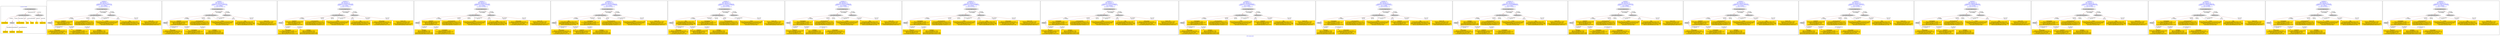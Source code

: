 digraph n0 {
fontcolor="blue"
remincross="true"
label="s20-s-lacma.xml"
subgraph cluster_0 {
label="1-correct model"
n2[style="filled",color="white",fillcolor="lightgray",label="CulturalHeritageObject1"];
n3[shape="plaintext",style="filled",fillcolor="gold",label="creationDate"];
n4[style="filled",color="white",fillcolor="lightgray",label="Person1"];
n5[shape="plaintext",style="filled",fillcolor="gold",label="Artwork_Details"];
n6[shape="plaintext",style="filled",fillcolor="gold",label="title"];
n7[shape="plaintext",style="filled",fillcolor="gold",label="Origin"];
n8[shape="plaintext",style="filled",fillcolor="gold",label="ID"];
n9[shape="plaintext",style="filled",fillcolor="gold",label="birthDate"];
n10[shape="plaintext",style="filled",fillcolor="gold",label="deathDate"];
n11[shape="plaintext",style="filled",fillcolor="gold",label="Artist_Name"];
n12[style="filled",color="white",fillcolor="lightgray",label="EuropeanaAggregation1"];
n13[style="filled",color="white",fillcolor="lightgray",label="WebResource1"];
n14[shape="plaintext",style="filled",fillcolor="gold",label="Image_URL"];
}
subgraph cluster_1 {
label="candidate 0\nlink coherence:1.0\nnode coherence:1.0\nconfidence:0.45312776136409216\nmapping score:0.588542587121364\ncost:10.99951\n-precision:0.64-recall:0.58"
n16[style="filled",color="white",fillcolor="lightgray",label="CulturalHeritageObject1"];
n17[style="filled",color="white",fillcolor="lightgray",label="Person1"];
n18[style="filled",color="white",fillcolor="lightgray",label="EuropeanaAggregation1"];
n19[style="filled",color="white",fillcolor="lightgray",label="WebResource1"];
n20[shape="plaintext",style="filled",fillcolor="gold",label="deathDate\n[CulturalHeritageObject,created,0.487]\n[Person,dateOfDeath,0.241]\n[Person,dateOfBirth,0.197]\n[CulturalHeritageObject,title,0.076]"];
n21[shape="plaintext",style="filled",fillcolor="gold",label="Image_URL\n[WebResource,classLink,0.689]\n[Document,classLink,0.274]\n[CulturalHeritageObject,description,0.025]\n[CulturalHeritageObject,title,0.012]"];
n22[shape="plaintext",style="filled",fillcolor="gold",label="Artwork_Details\n[CulturalHeritageObject,extent,0.516]\n[CulturalHeritageObject,provenance,0.223]\n[CulturalHeritageObject,description,0.15]\n[CulturalHeritageObject,medium,0.111]"];
n23[shape="plaintext",style="filled",fillcolor="gold",label="Origin\n[CulturalHeritageObject,accessionNumber,0.588]\n[CulturalHeritageObject,provenance,0.209]\n[Person,nameOfThePerson,0.114]\n[Document,classLink,0.088]"];
n24[shape="plaintext",style="filled",fillcolor="gold",label="title\n[CulturalHeritageObject,title,0.333]\n[CulturalHeritageObject,description,0.311]\n[CulturalHeritageObject,provenance,0.188]\n[Person,nameOfThePerson,0.169]"];
n25[shape="plaintext",style="filled",fillcolor="gold",label="Artist_Name\n[Person,nameOfThePerson,0.415]\n[CulturalHeritageObject,description,0.249]\n[Document,classLink,0.169]\n[CulturalHeritageObject,title,0.168]"];
n26[shape="plaintext",style="filled",fillcolor="gold",label="creationDate\n[Person,dateOfBirth,0.358]\n[CulturalHeritageObject,created,0.329]\n[Person,dateOfDeath,0.261]\n[CulturalHeritageObject,provenance,0.052]"];
n27[shape="plaintext",style="filled",fillcolor="gold",label="birthDate\n[Person,dateOfBirth,0.479]\n[Person,dateOfDeath,0.239]\n[CulturalHeritageObject,created,0.238]\n[Person,biographicalInformation,0.044]"];
}
subgraph cluster_2 {
label="candidate 1\nlink coherence:1.0\nnode coherence:1.0\nconfidence:0.45312776136409216\nmapping score:0.588542587121364\ncost:10.99965\n-precision:0.64-recall:0.58"
n29[style="filled",color="white",fillcolor="lightgray",label="CulturalHeritageObject1"];
n30[style="filled",color="white",fillcolor="lightgray",label="Person1"];
n31[style="filled",color="white",fillcolor="lightgray",label="EuropeanaAggregation1"];
n32[style="filled",color="white",fillcolor="lightgray",label="WebResource2"];
n33[shape="plaintext",style="filled",fillcolor="gold",label="Image_URL\n[WebResource,classLink,0.689]\n[Document,classLink,0.274]\n[CulturalHeritageObject,description,0.025]\n[CulturalHeritageObject,title,0.012]"];
n34[shape="plaintext",style="filled",fillcolor="gold",label="deathDate\n[CulturalHeritageObject,created,0.487]\n[Person,dateOfDeath,0.241]\n[Person,dateOfBirth,0.197]\n[CulturalHeritageObject,title,0.076]"];
n35[shape="plaintext",style="filled",fillcolor="gold",label="Artwork_Details\n[CulturalHeritageObject,extent,0.516]\n[CulturalHeritageObject,provenance,0.223]\n[CulturalHeritageObject,description,0.15]\n[CulturalHeritageObject,medium,0.111]"];
n36[shape="plaintext",style="filled",fillcolor="gold",label="Origin\n[CulturalHeritageObject,accessionNumber,0.588]\n[CulturalHeritageObject,provenance,0.209]\n[Person,nameOfThePerson,0.114]\n[Document,classLink,0.088]"];
n37[shape="plaintext",style="filled",fillcolor="gold",label="title\n[CulturalHeritageObject,title,0.333]\n[CulturalHeritageObject,description,0.311]\n[CulturalHeritageObject,provenance,0.188]\n[Person,nameOfThePerson,0.169]"];
n38[shape="plaintext",style="filled",fillcolor="gold",label="Artist_Name\n[Person,nameOfThePerson,0.415]\n[CulturalHeritageObject,description,0.249]\n[Document,classLink,0.169]\n[CulturalHeritageObject,title,0.168]"];
n39[shape="plaintext",style="filled",fillcolor="gold",label="creationDate\n[Person,dateOfBirth,0.358]\n[CulturalHeritageObject,created,0.329]\n[Person,dateOfDeath,0.261]\n[CulturalHeritageObject,provenance,0.052]"];
n40[shape="plaintext",style="filled",fillcolor="gold",label="birthDate\n[Person,dateOfBirth,0.479]\n[Person,dateOfDeath,0.239]\n[CulturalHeritageObject,created,0.238]\n[Person,biographicalInformation,0.044]"];
}
subgraph cluster_3 {
label="candidate 10\nlink coherence:1.0\nnode coherence:1.0\nconfidence:0.43236337664412605\nmapping score:0.581621125548042\ncost:10.99951\n-precision:0.55-recall:0.5"
n42[style="filled",color="white",fillcolor="lightgray",label="CulturalHeritageObject1"];
n43[style="filled",color="white",fillcolor="lightgray",label="Person1"];
n44[style="filled",color="white",fillcolor="lightgray",label="EuropeanaAggregation1"];
n45[style="filled",color="white",fillcolor="lightgray",label="WebResource1"];
n46[shape="plaintext",style="filled",fillcolor="gold",label="deathDate\n[CulturalHeritageObject,created,0.487]\n[Person,dateOfDeath,0.241]\n[Person,dateOfBirth,0.197]\n[CulturalHeritageObject,title,0.076]"];
n47[shape="plaintext",style="filled",fillcolor="gold",label="Image_URL\n[WebResource,classLink,0.689]\n[Document,classLink,0.274]\n[CulturalHeritageObject,description,0.025]\n[CulturalHeritageObject,title,0.012]"];
n48[shape="plaintext",style="filled",fillcolor="gold",label="Artwork_Details\n[CulturalHeritageObject,extent,0.516]\n[CulturalHeritageObject,provenance,0.223]\n[CulturalHeritageObject,description,0.15]\n[CulturalHeritageObject,medium,0.111]"];
n49[shape="plaintext",style="filled",fillcolor="gold",label="Origin\n[CulturalHeritageObject,accessionNumber,0.588]\n[CulturalHeritageObject,provenance,0.209]\n[Person,nameOfThePerson,0.114]\n[Document,classLink,0.088]"];
n50[shape="plaintext",style="filled",fillcolor="gold",label="title\n[CulturalHeritageObject,title,0.333]\n[CulturalHeritageObject,description,0.311]\n[CulturalHeritageObject,provenance,0.188]\n[Person,nameOfThePerson,0.169]"];
n51[shape="plaintext",style="filled",fillcolor="gold",label="creationDate\n[Person,dateOfBirth,0.358]\n[CulturalHeritageObject,created,0.329]\n[Person,dateOfDeath,0.261]\n[CulturalHeritageObject,provenance,0.052]"];
n52[shape="plaintext",style="filled",fillcolor="gold",label="birthDate\n[Person,dateOfBirth,0.479]\n[Person,dateOfDeath,0.239]\n[CulturalHeritageObject,created,0.238]\n[Person,biographicalInformation,0.044]"];
n53[shape="plaintext",style="filled",fillcolor="gold",label="Artist_Name\n[Person,nameOfThePerson,0.415]\n[CulturalHeritageObject,description,0.249]\n[Document,classLink,0.169]\n[CulturalHeritageObject,title,0.168]"];
}
subgraph cluster_4 {
label="candidate 11\nlink coherence:1.0\nnode coherence:1.0\nconfidence:0.43236337664412605\nmapping score:0.581621125548042\ncost:10.99969\n-precision:0.45-recall:0.42"
n55[style="filled",color="white",fillcolor="lightgray",label="CulturalHeritageObject1"];
n56[style="filled",color="white",fillcolor="lightgray",label="Person2"];
n57[style="filled",color="white",fillcolor="lightgray",label="EuropeanaAggregation1"];
n58[style="filled",color="white",fillcolor="lightgray",label="WebResource1"];
n59[shape="plaintext",style="filled",fillcolor="gold",label="birthDate\n[Person,dateOfBirth,0.479]\n[Person,dateOfDeath,0.239]\n[CulturalHeritageObject,created,0.238]\n[Person,biographicalInformation,0.044]"];
n60[shape="plaintext",style="filled",fillcolor="gold",label="deathDate\n[CulturalHeritageObject,created,0.487]\n[Person,dateOfDeath,0.241]\n[Person,dateOfBirth,0.197]\n[CulturalHeritageObject,title,0.076]"];
n61[shape="plaintext",style="filled",fillcolor="gold",label="Image_URL\n[WebResource,classLink,0.689]\n[Document,classLink,0.274]\n[CulturalHeritageObject,description,0.025]\n[CulturalHeritageObject,title,0.012]"];
n62[shape="plaintext",style="filled",fillcolor="gold",label="creationDate\n[Person,dateOfBirth,0.358]\n[CulturalHeritageObject,created,0.329]\n[Person,dateOfDeath,0.261]\n[CulturalHeritageObject,provenance,0.052]"];
n63[shape="plaintext",style="filled",fillcolor="gold",label="Artwork_Details\n[CulturalHeritageObject,extent,0.516]\n[CulturalHeritageObject,provenance,0.223]\n[CulturalHeritageObject,description,0.15]\n[CulturalHeritageObject,medium,0.111]"];
n64[shape="plaintext",style="filled",fillcolor="gold",label="Origin\n[CulturalHeritageObject,accessionNumber,0.588]\n[CulturalHeritageObject,provenance,0.209]\n[Person,nameOfThePerson,0.114]\n[Document,classLink,0.088]"];
n65[shape="plaintext",style="filled",fillcolor="gold",label="title\n[CulturalHeritageObject,title,0.333]\n[CulturalHeritageObject,description,0.311]\n[CulturalHeritageObject,provenance,0.188]\n[Person,nameOfThePerson,0.169]"];
n66[shape="plaintext",style="filled",fillcolor="gold",label="Artist_Name\n[Person,nameOfThePerson,0.415]\n[CulturalHeritageObject,description,0.249]\n[Document,classLink,0.169]\n[CulturalHeritageObject,title,0.168]"];
}
subgraph cluster_5 {
label="candidate 12\nlink coherence:1.0\nnode coherence:1.0\nconfidence:0.43051027016682164\nmapping score:0.5810034233889406\ncost:10.99951\n-precision:0.82-recall:0.75"
n68[style="filled",color="white",fillcolor="lightgray",label="CulturalHeritageObject1"];
n69[style="filled",color="white",fillcolor="lightgray",label="Person1"];
n70[style="filled",color="white",fillcolor="lightgray",label="EuropeanaAggregation1"];
n71[style="filled",color="white",fillcolor="lightgray",label="WebResource1"];
n72[shape="plaintext",style="filled",fillcolor="gold",label="title\n[CulturalHeritageObject,title,0.333]\n[CulturalHeritageObject,description,0.311]\n[CulturalHeritageObject,provenance,0.188]\n[Person,nameOfThePerson,0.169]"];
n73[shape="plaintext",style="filled",fillcolor="gold",label="creationDate\n[Person,dateOfBirth,0.358]\n[CulturalHeritageObject,created,0.329]\n[Person,dateOfDeath,0.261]\n[CulturalHeritageObject,provenance,0.052]"];
n74[shape="plaintext",style="filled",fillcolor="gold",label="Image_URL\n[WebResource,classLink,0.689]\n[Document,classLink,0.274]\n[CulturalHeritageObject,description,0.025]\n[CulturalHeritageObject,title,0.012]"];
n75[shape="plaintext",style="filled",fillcolor="gold",label="Artwork_Details\n[CulturalHeritageObject,extent,0.516]\n[CulturalHeritageObject,provenance,0.223]\n[CulturalHeritageObject,description,0.15]\n[CulturalHeritageObject,medium,0.111]"];
n76[shape="plaintext",style="filled",fillcolor="gold",label="Origin\n[CulturalHeritageObject,accessionNumber,0.588]\n[CulturalHeritageObject,provenance,0.209]\n[Person,nameOfThePerson,0.114]\n[Document,classLink,0.088]"];
n77[shape="plaintext",style="filled",fillcolor="gold",label="Artist_Name\n[Person,nameOfThePerson,0.415]\n[CulturalHeritageObject,description,0.249]\n[Document,classLink,0.169]\n[CulturalHeritageObject,title,0.168]"];
n78[shape="plaintext",style="filled",fillcolor="gold",label="deathDate\n[CulturalHeritageObject,created,0.487]\n[Person,dateOfDeath,0.241]\n[Person,dateOfBirth,0.197]\n[CulturalHeritageObject,title,0.076]"];
n79[shape="plaintext",style="filled",fillcolor="gold",label="birthDate\n[Person,dateOfBirth,0.479]\n[Person,dateOfDeath,0.239]\n[CulturalHeritageObject,created,0.238]\n[Person,biographicalInformation,0.044]"];
}
subgraph cluster_6 {
label="candidate 13\nlink coherence:1.0\nnode coherence:1.0\nconfidence:0.43051027016682164\nmapping score:0.5810034233889406\ncost:10.99965\n-precision:0.82-recall:0.75"
n81[style="filled",color="white",fillcolor="lightgray",label="CulturalHeritageObject1"];
n82[style="filled",color="white",fillcolor="lightgray",label="Person1"];
n83[style="filled",color="white",fillcolor="lightgray",label="EuropeanaAggregation1"];
n84[style="filled",color="white",fillcolor="lightgray",label="WebResource2"];
n85[shape="plaintext",style="filled",fillcolor="gold",label="Image_URL\n[WebResource,classLink,0.689]\n[Document,classLink,0.274]\n[CulturalHeritageObject,description,0.025]\n[CulturalHeritageObject,title,0.012]"];
n86[shape="plaintext",style="filled",fillcolor="gold",label="title\n[CulturalHeritageObject,title,0.333]\n[CulturalHeritageObject,description,0.311]\n[CulturalHeritageObject,provenance,0.188]\n[Person,nameOfThePerson,0.169]"];
n87[shape="plaintext",style="filled",fillcolor="gold",label="creationDate\n[Person,dateOfBirth,0.358]\n[CulturalHeritageObject,created,0.329]\n[Person,dateOfDeath,0.261]\n[CulturalHeritageObject,provenance,0.052]"];
n88[shape="plaintext",style="filled",fillcolor="gold",label="Artwork_Details\n[CulturalHeritageObject,extent,0.516]\n[CulturalHeritageObject,provenance,0.223]\n[CulturalHeritageObject,description,0.15]\n[CulturalHeritageObject,medium,0.111]"];
n89[shape="plaintext",style="filled",fillcolor="gold",label="Origin\n[CulturalHeritageObject,accessionNumber,0.588]\n[CulturalHeritageObject,provenance,0.209]\n[Person,nameOfThePerson,0.114]\n[Document,classLink,0.088]"];
n90[shape="plaintext",style="filled",fillcolor="gold",label="Artist_Name\n[Person,nameOfThePerson,0.415]\n[CulturalHeritageObject,description,0.249]\n[Document,classLink,0.169]\n[CulturalHeritageObject,title,0.168]"];
n91[shape="plaintext",style="filled",fillcolor="gold",label="deathDate\n[CulturalHeritageObject,created,0.487]\n[Person,dateOfDeath,0.241]\n[Person,dateOfBirth,0.197]\n[CulturalHeritageObject,title,0.076]"];
n92[shape="plaintext",style="filled",fillcolor="gold",label="birthDate\n[Person,dateOfBirth,0.479]\n[Person,dateOfDeath,0.239]\n[CulturalHeritageObject,created,0.238]\n[Person,biographicalInformation,0.044]"];
}
subgraph cluster_7 {
label="candidate 14\nlink coherence:1.0\nnode coherence:1.0\nconfidence:0.43051027016682164\nmapping score:0.5810034233889406\ncost:10.99969\n-precision:0.73-recall:0.67"
n94[style="filled",color="white",fillcolor="lightgray",label="CulturalHeritageObject1"];
n95[style="filled",color="white",fillcolor="lightgray",label="Person2"];
n96[style="filled",color="white",fillcolor="lightgray",label="EuropeanaAggregation1"];
n97[style="filled",color="white",fillcolor="lightgray",label="WebResource1"];
n98[shape="plaintext",style="filled",fillcolor="gold",label="deathDate\n[CulturalHeritageObject,created,0.487]\n[Person,dateOfDeath,0.241]\n[Person,dateOfBirth,0.197]\n[CulturalHeritageObject,title,0.076]"];
n99[shape="plaintext",style="filled",fillcolor="gold",label="creationDate\n[Person,dateOfBirth,0.358]\n[CulturalHeritageObject,created,0.329]\n[Person,dateOfDeath,0.261]\n[CulturalHeritageObject,provenance,0.052]"];
n100[shape="plaintext",style="filled",fillcolor="gold",label="Image_URL\n[WebResource,classLink,0.689]\n[Document,classLink,0.274]\n[CulturalHeritageObject,description,0.025]\n[CulturalHeritageObject,title,0.012]"];
n101[shape="plaintext",style="filled",fillcolor="gold",label="birthDate\n[Person,dateOfBirth,0.479]\n[Person,dateOfDeath,0.239]\n[CulturalHeritageObject,created,0.238]\n[Person,biographicalInformation,0.044]"];
n102[shape="plaintext",style="filled",fillcolor="gold",label="Artwork_Details\n[CulturalHeritageObject,extent,0.516]\n[CulturalHeritageObject,provenance,0.223]\n[CulturalHeritageObject,description,0.15]\n[CulturalHeritageObject,medium,0.111]"];
n103[shape="plaintext",style="filled",fillcolor="gold",label="Origin\n[CulturalHeritageObject,accessionNumber,0.588]\n[CulturalHeritageObject,provenance,0.209]\n[Person,nameOfThePerson,0.114]\n[Document,classLink,0.088]"];
n104[shape="plaintext",style="filled",fillcolor="gold",label="title\n[CulturalHeritageObject,title,0.333]\n[CulturalHeritageObject,description,0.311]\n[CulturalHeritageObject,provenance,0.188]\n[Person,nameOfThePerson,0.169]"];
n105[shape="plaintext",style="filled",fillcolor="gold",label="Artist_Name\n[Person,nameOfThePerson,0.415]\n[CulturalHeritageObject,description,0.249]\n[Document,classLink,0.169]\n[CulturalHeritageObject,title,0.168]"];
}
subgraph cluster_8 {
label="candidate 15\nlink coherence:1.0\nnode coherence:1.0\nconfidence:0.4278761351648202\nmapping score:0.5801253783882734\ncost:10.99951\n-precision:0.82-recall:0.75"
n107[style="filled",color="white",fillcolor="lightgray",label="CulturalHeritageObject1"];
n108[style="filled",color="white",fillcolor="lightgray",label="Person1"];
n109[style="filled",color="white",fillcolor="lightgray",label="EuropeanaAggregation1"];
n110[style="filled",color="white",fillcolor="lightgray",label="WebResource1"];
n111[shape="plaintext",style="filled",fillcolor="gold",label="creationDate\n[Person,dateOfBirth,0.358]\n[CulturalHeritageObject,created,0.329]\n[Person,dateOfDeath,0.261]\n[CulturalHeritageObject,provenance,0.052]"];
n112[shape="plaintext",style="filled",fillcolor="gold",label="Image_URL\n[WebResource,classLink,0.689]\n[Document,classLink,0.274]\n[CulturalHeritageObject,description,0.025]\n[CulturalHeritageObject,title,0.012]"];
n113[shape="plaintext",style="filled",fillcolor="gold",label="Artwork_Details\n[CulturalHeritageObject,extent,0.516]\n[CulturalHeritageObject,provenance,0.223]\n[CulturalHeritageObject,description,0.15]\n[CulturalHeritageObject,medium,0.111]"];
n114[shape="plaintext",style="filled",fillcolor="gold",label="Origin\n[CulturalHeritageObject,accessionNumber,0.588]\n[CulturalHeritageObject,provenance,0.209]\n[Person,nameOfThePerson,0.114]\n[Document,classLink,0.088]"];
n115[shape="plaintext",style="filled",fillcolor="gold",label="title\n[CulturalHeritageObject,title,0.333]\n[CulturalHeritageObject,description,0.311]\n[CulturalHeritageObject,provenance,0.188]\n[Person,nameOfThePerson,0.169]"];
n116[shape="plaintext",style="filled",fillcolor="gold",label="deathDate\n[CulturalHeritageObject,created,0.487]\n[Person,dateOfDeath,0.241]\n[Person,dateOfBirth,0.197]\n[CulturalHeritageObject,title,0.076]"];
n117[shape="plaintext",style="filled",fillcolor="gold",label="birthDate\n[Person,dateOfBirth,0.479]\n[Person,dateOfDeath,0.239]\n[CulturalHeritageObject,created,0.238]\n[Person,biographicalInformation,0.044]"];
n118[shape="plaintext",style="filled",fillcolor="gold",label="Artist_Name\n[Person,nameOfThePerson,0.415]\n[CulturalHeritageObject,description,0.249]\n[Document,classLink,0.169]\n[CulturalHeritageObject,title,0.168]"];
}
subgraph cluster_9 {
label="candidate 16\nlink coherence:1.0\nnode coherence:1.0\nconfidence:0.4278761351648202\nmapping score:0.5801253783882734\ncost:10.99969\n-precision:0.73-recall:0.67"
n120[style="filled",color="white",fillcolor="lightgray",label="CulturalHeritageObject1"];
n121[style="filled",color="white",fillcolor="lightgray",label="Person2"];
n122[style="filled",color="white",fillcolor="lightgray",label="EuropeanaAggregation1"];
n123[style="filled",color="white",fillcolor="lightgray",label="WebResource1"];
n124[shape="plaintext",style="filled",fillcolor="gold",label="deathDate\n[CulturalHeritageObject,created,0.487]\n[Person,dateOfDeath,0.241]\n[Person,dateOfBirth,0.197]\n[CulturalHeritageObject,title,0.076]"];
n125[shape="plaintext",style="filled",fillcolor="gold",label="creationDate\n[Person,dateOfBirth,0.358]\n[CulturalHeritageObject,created,0.329]\n[Person,dateOfDeath,0.261]\n[CulturalHeritageObject,provenance,0.052]"];
n126[shape="plaintext",style="filled",fillcolor="gold",label="Image_URL\n[WebResource,classLink,0.689]\n[Document,classLink,0.274]\n[CulturalHeritageObject,description,0.025]\n[CulturalHeritageObject,title,0.012]"];
n127[shape="plaintext",style="filled",fillcolor="gold",label="birthDate\n[Person,dateOfBirth,0.479]\n[Person,dateOfDeath,0.239]\n[CulturalHeritageObject,created,0.238]\n[Person,biographicalInformation,0.044]"];
n128[shape="plaintext",style="filled",fillcolor="gold",label="Artwork_Details\n[CulturalHeritageObject,extent,0.516]\n[CulturalHeritageObject,provenance,0.223]\n[CulturalHeritageObject,description,0.15]\n[CulturalHeritageObject,medium,0.111]"];
n129[shape="plaintext",style="filled",fillcolor="gold",label="Origin\n[CulturalHeritageObject,accessionNumber,0.588]\n[CulturalHeritageObject,provenance,0.209]\n[Person,nameOfThePerson,0.114]\n[Document,classLink,0.088]"];
n130[shape="plaintext",style="filled",fillcolor="gold",label="title\n[CulturalHeritageObject,title,0.333]\n[CulturalHeritageObject,description,0.311]\n[CulturalHeritageObject,provenance,0.188]\n[Person,nameOfThePerson,0.169]"];
n131[shape="plaintext",style="filled",fillcolor="gold",label="Artist_Name\n[Person,nameOfThePerson,0.415]\n[CulturalHeritageObject,description,0.249]\n[Document,classLink,0.169]\n[CulturalHeritageObject,title,0.168]"];
}
subgraph cluster_10 {
label="candidate 17\nlink coherence:1.0\nnode coherence:1.0\nconfidence:0.4252395469380397\nmapping score:0.5792465156460133\ncost:10.99951\n-precision:0.73-recall:0.67"
n133[style="filled",color="white",fillcolor="lightgray",label="CulturalHeritageObject1"];
n134[style="filled",color="white",fillcolor="lightgray",label="Person1"];
n135[style="filled",color="white",fillcolor="lightgray",label="EuropeanaAggregation1"];
n136[style="filled",color="white",fillcolor="lightgray",label="WebResource1"];
n137[shape="plaintext",style="filled",fillcolor="gold",label="creationDate\n[Person,dateOfBirth,0.358]\n[CulturalHeritageObject,created,0.329]\n[Person,dateOfDeath,0.261]\n[CulturalHeritageObject,provenance,0.052]"];
n138[shape="plaintext",style="filled",fillcolor="gold",label="Image_URL\n[WebResource,classLink,0.689]\n[Document,classLink,0.274]\n[CulturalHeritageObject,description,0.025]\n[CulturalHeritageObject,title,0.012]"];
n139[shape="plaintext",style="filled",fillcolor="gold",label="Artwork_Details\n[CulturalHeritageObject,extent,0.516]\n[CulturalHeritageObject,provenance,0.223]\n[CulturalHeritageObject,description,0.15]\n[CulturalHeritageObject,medium,0.111]"];
n140[shape="plaintext",style="filled",fillcolor="gold",label="Origin\n[CulturalHeritageObject,accessionNumber,0.588]\n[CulturalHeritageObject,provenance,0.209]\n[Person,nameOfThePerson,0.114]\n[Document,classLink,0.088]"];
n141[shape="plaintext",style="filled",fillcolor="gold",label="deathDate\n[CulturalHeritageObject,created,0.487]\n[Person,dateOfDeath,0.241]\n[Person,dateOfBirth,0.197]\n[CulturalHeritageObject,title,0.076]"];
n142[shape="plaintext",style="filled",fillcolor="gold",label="Artist_Name\n[Person,nameOfThePerson,0.415]\n[CulturalHeritageObject,description,0.249]\n[Document,classLink,0.169]\n[CulturalHeritageObject,title,0.168]"];
n143[shape="plaintext",style="filled",fillcolor="gold",label="title\n[CulturalHeritageObject,title,0.333]\n[CulturalHeritageObject,description,0.311]\n[CulturalHeritageObject,provenance,0.188]\n[Person,nameOfThePerson,0.169]"];
n144[shape="plaintext",style="filled",fillcolor="gold",label="birthDate\n[Person,dateOfBirth,0.479]\n[Person,dateOfDeath,0.239]\n[CulturalHeritageObject,created,0.238]\n[Person,biographicalInformation,0.044]"];
}
subgraph cluster_11 {
label="candidate 18\nlink coherence:1.0\nnode coherence:1.0\nconfidence:0.4252395469380397\nmapping score:0.5792465156460133\ncost:10.99969\n-precision:0.64-recall:0.58"
n146[style="filled",color="white",fillcolor="lightgray",label="CulturalHeritageObject1"];
n147[style="filled",color="white",fillcolor="lightgray",label="Person2"];
n148[style="filled",color="white",fillcolor="lightgray",label="EuropeanaAggregation1"];
n149[style="filled",color="white",fillcolor="lightgray",label="WebResource1"];
n150[shape="plaintext",style="filled",fillcolor="gold",label="creationDate\n[Person,dateOfBirth,0.358]\n[CulturalHeritageObject,created,0.329]\n[Person,dateOfDeath,0.261]\n[CulturalHeritageObject,provenance,0.052]"];
n151[shape="plaintext",style="filled",fillcolor="gold",label="Image_URL\n[WebResource,classLink,0.689]\n[Document,classLink,0.274]\n[CulturalHeritageObject,description,0.025]\n[CulturalHeritageObject,title,0.012]"];
n152[shape="plaintext",style="filled",fillcolor="gold",label="birthDate\n[Person,dateOfBirth,0.479]\n[Person,dateOfDeath,0.239]\n[CulturalHeritageObject,created,0.238]\n[Person,biographicalInformation,0.044]"];
n153[shape="plaintext",style="filled",fillcolor="gold",label="Artwork_Details\n[CulturalHeritageObject,extent,0.516]\n[CulturalHeritageObject,provenance,0.223]\n[CulturalHeritageObject,description,0.15]\n[CulturalHeritageObject,medium,0.111]"];
n154[shape="plaintext",style="filled",fillcolor="gold",label="Origin\n[CulturalHeritageObject,accessionNumber,0.588]\n[CulturalHeritageObject,provenance,0.209]\n[Person,nameOfThePerson,0.114]\n[Document,classLink,0.088]"];
n155[shape="plaintext",style="filled",fillcolor="gold",label="deathDate\n[CulturalHeritageObject,created,0.487]\n[Person,dateOfDeath,0.241]\n[Person,dateOfBirth,0.197]\n[CulturalHeritageObject,title,0.076]"];
n156[shape="plaintext",style="filled",fillcolor="gold",label="Artist_Name\n[Person,nameOfThePerson,0.415]\n[CulturalHeritageObject,description,0.249]\n[Document,classLink,0.169]\n[CulturalHeritageObject,title,0.168]"];
n157[shape="plaintext",style="filled",fillcolor="gold",label="title\n[CulturalHeritageObject,title,0.333]\n[CulturalHeritageObject,description,0.311]\n[CulturalHeritageObject,provenance,0.188]\n[Person,nameOfThePerson,0.169]"];
}
subgraph cluster_12 {
label="candidate 19\nlink coherence:1.0\nnode coherence:1.0\nconfidence:0.42216019996899384\nmapping score:0.5782200666563313\ncost:10.99951\n-precision:0.73-recall:0.67"
n159[style="filled",color="white",fillcolor="lightgray",label="CulturalHeritageObject1"];
n160[style="filled",color="white",fillcolor="lightgray",label="Person1"];
n161[style="filled",color="white",fillcolor="lightgray",label="EuropeanaAggregation1"];
n162[style="filled",color="white",fillcolor="lightgray",label="WebResource1"];
n163[shape="plaintext",style="filled",fillcolor="gold",label="birthDate\n[Person,dateOfBirth,0.479]\n[Person,dateOfDeath,0.239]\n[CulturalHeritageObject,created,0.238]\n[Person,biographicalInformation,0.044]"];
n164[shape="plaintext",style="filled",fillcolor="gold",label="Image_URL\n[WebResource,classLink,0.689]\n[Document,classLink,0.274]\n[CulturalHeritageObject,description,0.025]\n[CulturalHeritageObject,title,0.012]"];
n165[shape="plaintext",style="filled",fillcolor="gold",label="Artwork_Details\n[CulturalHeritageObject,extent,0.516]\n[CulturalHeritageObject,provenance,0.223]\n[CulturalHeritageObject,description,0.15]\n[CulturalHeritageObject,medium,0.111]"];
n166[shape="plaintext",style="filled",fillcolor="gold",label="Origin\n[CulturalHeritageObject,accessionNumber,0.588]\n[CulturalHeritageObject,provenance,0.209]\n[Person,nameOfThePerson,0.114]\n[Document,classLink,0.088]"];
n167[shape="plaintext",style="filled",fillcolor="gold",label="title\n[CulturalHeritageObject,title,0.333]\n[CulturalHeritageObject,description,0.311]\n[CulturalHeritageObject,provenance,0.188]\n[Person,nameOfThePerson,0.169]"];
n168[shape="plaintext",style="filled",fillcolor="gold",label="Artist_Name\n[Person,nameOfThePerson,0.415]\n[CulturalHeritageObject,description,0.249]\n[Document,classLink,0.169]\n[CulturalHeritageObject,title,0.168]"];
n169[shape="plaintext",style="filled",fillcolor="gold",label="deathDate\n[CulturalHeritageObject,created,0.487]\n[Person,dateOfDeath,0.241]\n[Person,dateOfBirth,0.197]\n[CulturalHeritageObject,title,0.076]"];
n170[shape="plaintext",style="filled",fillcolor="gold",label="creationDate\n[Person,dateOfBirth,0.358]\n[CulturalHeritageObject,created,0.329]\n[Person,dateOfDeath,0.261]\n[CulturalHeritageObject,provenance,0.052]"];
}
subgraph cluster_13 {
label="candidate 2\nlink coherence:1.0\nnode coherence:1.0\nconfidence:0.45312776136409216\nmapping score:0.588542587121364\ncost:10.99969\n-precision:0.55-recall:0.5"
n172[style="filled",color="white",fillcolor="lightgray",label="CulturalHeritageObject1"];
n173[style="filled",color="white",fillcolor="lightgray",label="Person2"];
n174[style="filled",color="white",fillcolor="lightgray",label="EuropeanaAggregation1"];
n175[style="filled",color="white",fillcolor="lightgray",label="WebResource1"];
n176[shape="plaintext",style="filled",fillcolor="gold",label="birthDate\n[Person,dateOfBirth,0.479]\n[Person,dateOfDeath,0.239]\n[CulturalHeritageObject,created,0.238]\n[Person,biographicalInformation,0.044]"];
n177[shape="plaintext",style="filled",fillcolor="gold",label="deathDate\n[CulturalHeritageObject,created,0.487]\n[Person,dateOfDeath,0.241]\n[Person,dateOfBirth,0.197]\n[CulturalHeritageObject,title,0.076]"];
n178[shape="plaintext",style="filled",fillcolor="gold",label="Image_URL\n[WebResource,classLink,0.689]\n[Document,classLink,0.274]\n[CulturalHeritageObject,description,0.025]\n[CulturalHeritageObject,title,0.012]"];
n179[shape="plaintext",style="filled",fillcolor="gold",label="creationDate\n[Person,dateOfBirth,0.358]\n[CulturalHeritageObject,created,0.329]\n[Person,dateOfDeath,0.261]\n[CulturalHeritageObject,provenance,0.052]"];
n180[shape="plaintext",style="filled",fillcolor="gold",label="Artwork_Details\n[CulturalHeritageObject,extent,0.516]\n[CulturalHeritageObject,provenance,0.223]\n[CulturalHeritageObject,description,0.15]\n[CulturalHeritageObject,medium,0.111]"];
n181[shape="plaintext",style="filled",fillcolor="gold",label="Origin\n[CulturalHeritageObject,accessionNumber,0.588]\n[CulturalHeritageObject,provenance,0.209]\n[Person,nameOfThePerson,0.114]\n[Document,classLink,0.088]"];
n182[shape="plaintext",style="filled",fillcolor="gold",label="title\n[CulturalHeritageObject,title,0.333]\n[CulturalHeritageObject,description,0.311]\n[CulturalHeritageObject,provenance,0.188]\n[Person,nameOfThePerson,0.169]"];
n183[shape="plaintext",style="filled",fillcolor="gold",label="Artist_Name\n[Person,nameOfThePerson,0.415]\n[CulturalHeritageObject,description,0.249]\n[Document,classLink,0.169]\n[CulturalHeritageObject,title,0.168]"];
}
subgraph cluster_14 {
label="candidate 3\nlink coherence:1.0\nnode coherence:1.0\nconfidence:0.4503451785399348\nmapping score:0.5876150595133116\ncost:10.99951\n-precision:0.55-recall:0.5"
n185[style="filled",color="white",fillcolor="lightgray",label="CulturalHeritageObject1"];
n186[style="filled",color="white",fillcolor="lightgray",label="Person1"];
n187[style="filled",color="white",fillcolor="lightgray",label="EuropeanaAggregation1"];
n188[style="filled",color="white",fillcolor="lightgray",label="WebResource1"];
n189[shape="plaintext",style="filled",fillcolor="gold",label="deathDate\n[CulturalHeritageObject,created,0.487]\n[Person,dateOfDeath,0.241]\n[Person,dateOfBirth,0.197]\n[CulturalHeritageObject,title,0.076]"];
n190[shape="plaintext",style="filled",fillcolor="gold",label="Image_URL\n[WebResource,classLink,0.689]\n[Document,classLink,0.274]\n[CulturalHeritageObject,description,0.025]\n[CulturalHeritageObject,title,0.012]"];
n191[shape="plaintext",style="filled",fillcolor="gold",label="Artwork_Details\n[CulturalHeritageObject,extent,0.516]\n[CulturalHeritageObject,provenance,0.223]\n[CulturalHeritageObject,description,0.15]\n[CulturalHeritageObject,medium,0.111]"];
n192[shape="plaintext",style="filled",fillcolor="gold",label="Origin\n[CulturalHeritageObject,accessionNumber,0.588]\n[CulturalHeritageObject,provenance,0.209]\n[Person,nameOfThePerson,0.114]\n[Document,classLink,0.088]"];
n193[shape="plaintext",style="filled",fillcolor="gold",label="Artist_Name\n[Person,nameOfThePerson,0.415]\n[CulturalHeritageObject,description,0.249]\n[Document,classLink,0.169]\n[CulturalHeritageObject,title,0.168]"];
n194[shape="plaintext",style="filled",fillcolor="gold",label="creationDate\n[Person,dateOfBirth,0.358]\n[CulturalHeritageObject,created,0.329]\n[Person,dateOfDeath,0.261]\n[CulturalHeritageObject,provenance,0.052]"];
n195[shape="plaintext",style="filled",fillcolor="gold",label="title\n[CulturalHeritageObject,title,0.333]\n[CulturalHeritageObject,description,0.311]\n[CulturalHeritageObject,provenance,0.188]\n[Person,nameOfThePerson,0.169]"];
n196[shape="plaintext",style="filled",fillcolor="gold",label="birthDate\n[Person,dateOfBirth,0.479]\n[Person,dateOfDeath,0.239]\n[CulturalHeritageObject,created,0.238]\n[Person,biographicalInformation,0.044]"];
}
subgraph cluster_15 {
label="candidate 4\nlink coherence:1.0\nnode coherence:1.0\nconfidence:0.4503451785399348\nmapping score:0.5876150595133116\ncost:10.99969\n-precision:0.45-recall:0.42"
n198[style="filled",color="white",fillcolor="lightgray",label="CulturalHeritageObject1"];
n199[style="filled",color="white",fillcolor="lightgray",label="Person2"];
n200[style="filled",color="white",fillcolor="lightgray",label="EuropeanaAggregation1"];
n201[style="filled",color="white",fillcolor="lightgray",label="WebResource1"];
n202[shape="plaintext",style="filled",fillcolor="gold",label="birthDate\n[Person,dateOfBirth,0.479]\n[Person,dateOfDeath,0.239]\n[CulturalHeritageObject,created,0.238]\n[Person,biographicalInformation,0.044]"];
n203[shape="plaintext",style="filled",fillcolor="gold",label="deathDate\n[CulturalHeritageObject,created,0.487]\n[Person,dateOfDeath,0.241]\n[Person,dateOfBirth,0.197]\n[CulturalHeritageObject,title,0.076]"];
n204[shape="plaintext",style="filled",fillcolor="gold",label="Image_URL\n[WebResource,classLink,0.689]\n[Document,classLink,0.274]\n[CulturalHeritageObject,description,0.025]\n[CulturalHeritageObject,title,0.012]"];
n205[shape="plaintext",style="filled",fillcolor="gold",label="creationDate\n[Person,dateOfBirth,0.358]\n[CulturalHeritageObject,created,0.329]\n[Person,dateOfDeath,0.261]\n[CulturalHeritageObject,provenance,0.052]"];
n206[shape="plaintext",style="filled",fillcolor="gold",label="Artwork_Details\n[CulturalHeritageObject,extent,0.516]\n[CulturalHeritageObject,provenance,0.223]\n[CulturalHeritageObject,description,0.15]\n[CulturalHeritageObject,medium,0.111]"];
n207[shape="plaintext",style="filled",fillcolor="gold",label="Origin\n[CulturalHeritageObject,accessionNumber,0.588]\n[CulturalHeritageObject,provenance,0.209]\n[Person,nameOfThePerson,0.114]\n[Document,classLink,0.088]"];
n208[shape="plaintext",style="filled",fillcolor="gold",label="Artist_Name\n[Person,nameOfThePerson,0.415]\n[CulturalHeritageObject,description,0.249]\n[Document,classLink,0.169]\n[CulturalHeritageObject,title,0.168]"];
n209[shape="plaintext",style="filled",fillcolor="gold",label="title\n[CulturalHeritageObject,title,0.333]\n[CulturalHeritageObject,description,0.311]\n[CulturalHeritageObject,provenance,0.188]\n[Person,nameOfThePerson,0.169]"];
}
subgraph cluster_16 {
label="candidate 5\nlink coherence:1.0\nnode coherence:1.0\nconfidence:0.4486405198847863\nmapping score:0.5870468399615955\ncost:10.99951\n-precision:0.91-recall:0.83"
n211[style="filled",color="white",fillcolor="lightgray",label="CulturalHeritageObject1"];
n212[style="filled",color="white",fillcolor="lightgray",label="Person1"];
n213[style="filled",color="white",fillcolor="lightgray",label="EuropeanaAggregation1"];
n214[style="filled",color="white",fillcolor="lightgray",label="WebResource1"];
n215[shape="plaintext",style="filled",fillcolor="gold",label="creationDate\n[Person,dateOfBirth,0.358]\n[CulturalHeritageObject,created,0.329]\n[Person,dateOfDeath,0.261]\n[CulturalHeritageObject,provenance,0.052]"];
n216[shape="plaintext",style="filled",fillcolor="gold",label="Image_URL\n[WebResource,classLink,0.689]\n[Document,classLink,0.274]\n[CulturalHeritageObject,description,0.025]\n[CulturalHeritageObject,title,0.012]"];
n217[shape="plaintext",style="filled",fillcolor="gold",label="Artwork_Details\n[CulturalHeritageObject,extent,0.516]\n[CulturalHeritageObject,provenance,0.223]\n[CulturalHeritageObject,description,0.15]\n[CulturalHeritageObject,medium,0.111]"];
n218[shape="plaintext",style="filled",fillcolor="gold",label="Origin\n[CulturalHeritageObject,accessionNumber,0.588]\n[CulturalHeritageObject,provenance,0.209]\n[Person,nameOfThePerson,0.114]\n[Document,classLink,0.088]"];
n219[shape="plaintext",style="filled",fillcolor="gold",label="title\n[CulturalHeritageObject,title,0.333]\n[CulturalHeritageObject,description,0.311]\n[CulturalHeritageObject,provenance,0.188]\n[Person,nameOfThePerson,0.169]"];
n220[shape="plaintext",style="filled",fillcolor="gold",label="Artist_Name\n[Person,nameOfThePerson,0.415]\n[CulturalHeritageObject,description,0.249]\n[Document,classLink,0.169]\n[CulturalHeritageObject,title,0.168]"];
n221[shape="plaintext",style="filled",fillcolor="gold",label="deathDate\n[CulturalHeritageObject,created,0.487]\n[Person,dateOfDeath,0.241]\n[Person,dateOfBirth,0.197]\n[CulturalHeritageObject,title,0.076]"];
n222[shape="plaintext",style="filled",fillcolor="gold",label="birthDate\n[Person,dateOfBirth,0.479]\n[Person,dateOfDeath,0.239]\n[CulturalHeritageObject,created,0.238]\n[Person,biographicalInformation,0.044]"];
}
subgraph cluster_17 {
label="candidate 6\nlink coherence:1.0\nnode coherence:1.0\nconfidence:0.4486405198847863\nmapping score:0.5870468399615955\ncost:10.99965\n-precision:0.91-recall:0.83"
n224[style="filled",color="white",fillcolor="lightgray",label="CulturalHeritageObject1"];
n225[style="filled",color="white",fillcolor="lightgray",label="Person1"];
n226[style="filled",color="white",fillcolor="lightgray",label="EuropeanaAggregation1"];
n227[style="filled",color="white",fillcolor="lightgray",label="WebResource2"];
n228[shape="plaintext",style="filled",fillcolor="gold",label="Image_URL\n[WebResource,classLink,0.689]\n[Document,classLink,0.274]\n[CulturalHeritageObject,description,0.025]\n[CulturalHeritageObject,title,0.012]"];
n229[shape="plaintext",style="filled",fillcolor="gold",label="creationDate\n[Person,dateOfBirth,0.358]\n[CulturalHeritageObject,created,0.329]\n[Person,dateOfDeath,0.261]\n[CulturalHeritageObject,provenance,0.052]"];
n230[shape="plaintext",style="filled",fillcolor="gold",label="Artwork_Details\n[CulturalHeritageObject,extent,0.516]\n[CulturalHeritageObject,provenance,0.223]\n[CulturalHeritageObject,description,0.15]\n[CulturalHeritageObject,medium,0.111]"];
n231[shape="plaintext",style="filled",fillcolor="gold",label="Origin\n[CulturalHeritageObject,accessionNumber,0.588]\n[CulturalHeritageObject,provenance,0.209]\n[Person,nameOfThePerson,0.114]\n[Document,classLink,0.088]"];
n232[shape="plaintext",style="filled",fillcolor="gold",label="title\n[CulturalHeritageObject,title,0.333]\n[CulturalHeritageObject,description,0.311]\n[CulturalHeritageObject,provenance,0.188]\n[Person,nameOfThePerson,0.169]"];
n233[shape="plaintext",style="filled",fillcolor="gold",label="Artist_Name\n[Person,nameOfThePerson,0.415]\n[CulturalHeritageObject,description,0.249]\n[Document,classLink,0.169]\n[CulturalHeritageObject,title,0.168]"];
n234[shape="plaintext",style="filled",fillcolor="gold",label="deathDate\n[CulturalHeritageObject,created,0.487]\n[Person,dateOfDeath,0.241]\n[Person,dateOfBirth,0.197]\n[CulturalHeritageObject,title,0.076]"];
n235[shape="plaintext",style="filled",fillcolor="gold",label="birthDate\n[Person,dateOfBirth,0.479]\n[Person,dateOfDeath,0.239]\n[CulturalHeritageObject,created,0.238]\n[Person,biographicalInformation,0.044]"];
}
subgraph cluster_18 {
label="candidate 7\nlink coherence:1.0\nnode coherence:1.0\nconfidence:0.4486405198847863\nmapping score:0.5870468399615955\ncost:10.99969\n-precision:0.82-recall:0.75"
n237[style="filled",color="white",fillcolor="lightgray",label="CulturalHeritageObject1"];
n238[style="filled",color="white",fillcolor="lightgray",label="Person2"];
n239[style="filled",color="white",fillcolor="lightgray",label="EuropeanaAggregation1"];
n240[style="filled",color="white",fillcolor="lightgray",label="WebResource1"];
n241[shape="plaintext",style="filled",fillcolor="gold",label="deathDate\n[CulturalHeritageObject,created,0.487]\n[Person,dateOfDeath,0.241]\n[Person,dateOfBirth,0.197]\n[CulturalHeritageObject,title,0.076]"];
n242[shape="plaintext",style="filled",fillcolor="gold",label="creationDate\n[Person,dateOfBirth,0.358]\n[CulturalHeritageObject,created,0.329]\n[Person,dateOfDeath,0.261]\n[CulturalHeritageObject,provenance,0.052]"];
n243[shape="plaintext",style="filled",fillcolor="gold",label="Image_URL\n[WebResource,classLink,0.689]\n[Document,classLink,0.274]\n[CulturalHeritageObject,description,0.025]\n[CulturalHeritageObject,title,0.012]"];
n244[shape="plaintext",style="filled",fillcolor="gold",label="birthDate\n[Person,dateOfBirth,0.479]\n[Person,dateOfDeath,0.239]\n[CulturalHeritageObject,created,0.238]\n[Person,biographicalInformation,0.044]"];
n245[shape="plaintext",style="filled",fillcolor="gold",label="Artwork_Details\n[CulturalHeritageObject,extent,0.516]\n[CulturalHeritageObject,provenance,0.223]\n[CulturalHeritageObject,description,0.15]\n[CulturalHeritageObject,medium,0.111]"];
n246[shape="plaintext",style="filled",fillcolor="gold",label="Origin\n[CulturalHeritageObject,accessionNumber,0.588]\n[CulturalHeritageObject,provenance,0.209]\n[Person,nameOfThePerson,0.114]\n[Document,classLink,0.088]"];
n247[shape="plaintext",style="filled",fillcolor="gold",label="title\n[CulturalHeritageObject,title,0.333]\n[CulturalHeritageObject,description,0.311]\n[CulturalHeritageObject,provenance,0.188]\n[Person,nameOfThePerson,0.169]"];
n248[shape="plaintext",style="filled",fillcolor="gold",label="Artist_Name\n[Person,nameOfThePerson,0.415]\n[CulturalHeritageObject,description,0.249]\n[Document,classLink,0.169]\n[CulturalHeritageObject,title,0.168]"];
}
subgraph cluster_19 {
label="candidate 8\nlink coherence:1.0\nnode coherence:1.0\nconfidence:0.4458579370606289\nmapping score:0.586119312353543\ncost:10.99951\n-precision:0.82-recall:0.75"
n250[style="filled",color="white",fillcolor="lightgray",label="CulturalHeritageObject1"];
n251[style="filled",color="white",fillcolor="lightgray",label="Person1"];
n252[style="filled",color="white",fillcolor="lightgray",label="EuropeanaAggregation1"];
n253[style="filled",color="white",fillcolor="lightgray",label="WebResource1"];
n254[shape="plaintext",style="filled",fillcolor="gold",label="creationDate\n[Person,dateOfBirth,0.358]\n[CulturalHeritageObject,created,0.329]\n[Person,dateOfDeath,0.261]\n[CulturalHeritageObject,provenance,0.052]"];
n255[shape="plaintext",style="filled",fillcolor="gold",label="Image_URL\n[WebResource,classLink,0.689]\n[Document,classLink,0.274]\n[CulturalHeritageObject,description,0.025]\n[CulturalHeritageObject,title,0.012]"];
n256[shape="plaintext",style="filled",fillcolor="gold",label="Artwork_Details\n[CulturalHeritageObject,extent,0.516]\n[CulturalHeritageObject,provenance,0.223]\n[CulturalHeritageObject,description,0.15]\n[CulturalHeritageObject,medium,0.111]"];
n257[shape="plaintext",style="filled",fillcolor="gold",label="Origin\n[CulturalHeritageObject,accessionNumber,0.588]\n[CulturalHeritageObject,provenance,0.209]\n[Person,nameOfThePerson,0.114]\n[Document,classLink,0.088]"];
n258[shape="plaintext",style="filled",fillcolor="gold",label="Artist_Name\n[Person,nameOfThePerson,0.415]\n[CulturalHeritageObject,description,0.249]\n[Document,classLink,0.169]\n[CulturalHeritageObject,title,0.168]"];
n259[shape="plaintext",style="filled",fillcolor="gold",label="deathDate\n[CulturalHeritageObject,created,0.487]\n[Person,dateOfDeath,0.241]\n[Person,dateOfBirth,0.197]\n[CulturalHeritageObject,title,0.076]"];
n260[shape="plaintext",style="filled",fillcolor="gold",label="title\n[CulturalHeritageObject,title,0.333]\n[CulturalHeritageObject,description,0.311]\n[CulturalHeritageObject,provenance,0.188]\n[Person,nameOfThePerson,0.169]"];
n261[shape="plaintext",style="filled",fillcolor="gold",label="birthDate\n[Person,dateOfBirth,0.479]\n[Person,dateOfDeath,0.239]\n[CulturalHeritageObject,created,0.238]\n[Person,biographicalInformation,0.044]"];
}
subgraph cluster_20 {
label="candidate 9\nlink coherence:1.0\nnode coherence:1.0\nconfidence:0.4458579370606289\nmapping score:0.586119312353543\ncost:10.99969\n-precision:0.73-recall:0.67"
n263[style="filled",color="white",fillcolor="lightgray",label="CulturalHeritageObject1"];
n264[style="filled",color="white",fillcolor="lightgray",label="Person2"];
n265[style="filled",color="white",fillcolor="lightgray",label="EuropeanaAggregation1"];
n266[style="filled",color="white",fillcolor="lightgray",label="WebResource1"];
n267[shape="plaintext",style="filled",fillcolor="gold",label="deathDate\n[CulturalHeritageObject,created,0.487]\n[Person,dateOfDeath,0.241]\n[Person,dateOfBirth,0.197]\n[CulturalHeritageObject,title,0.076]"];
n268[shape="plaintext",style="filled",fillcolor="gold",label="creationDate\n[Person,dateOfBirth,0.358]\n[CulturalHeritageObject,created,0.329]\n[Person,dateOfDeath,0.261]\n[CulturalHeritageObject,provenance,0.052]"];
n269[shape="plaintext",style="filled",fillcolor="gold",label="Image_URL\n[WebResource,classLink,0.689]\n[Document,classLink,0.274]\n[CulturalHeritageObject,description,0.025]\n[CulturalHeritageObject,title,0.012]"];
n270[shape="plaintext",style="filled",fillcolor="gold",label="birthDate\n[Person,dateOfBirth,0.479]\n[Person,dateOfDeath,0.239]\n[CulturalHeritageObject,created,0.238]\n[Person,biographicalInformation,0.044]"];
n271[shape="plaintext",style="filled",fillcolor="gold",label="Artwork_Details\n[CulturalHeritageObject,extent,0.516]\n[CulturalHeritageObject,provenance,0.223]\n[CulturalHeritageObject,description,0.15]\n[CulturalHeritageObject,medium,0.111]"];
n272[shape="plaintext",style="filled",fillcolor="gold",label="Origin\n[CulturalHeritageObject,accessionNumber,0.588]\n[CulturalHeritageObject,provenance,0.209]\n[Person,nameOfThePerson,0.114]\n[Document,classLink,0.088]"];
n273[shape="plaintext",style="filled",fillcolor="gold",label="Artist_Name\n[Person,nameOfThePerson,0.415]\n[CulturalHeritageObject,description,0.249]\n[Document,classLink,0.169]\n[CulturalHeritageObject,title,0.168]"];
n274[shape="plaintext",style="filled",fillcolor="gold",label="title\n[CulturalHeritageObject,title,0.333]\n[CulturalHeritageObject,description,0.311]\n[CulturalHeritageObject,provenance,0.188]\n[Person,nameOfThePerson,0.169]"];
}
n2 -> n3[color="brown",fontcolor="black",label="created"]
n2 -> n4[color="brown",fontcolor="black",label="creator"]
n2 -> n5[color="brown",fontcolor="black",label="description"]
n2 -> n6[color="brown",fontcolor="black",label="title"]
n2 -> n7[color="brown",fontcolor="black",label="accessionNumber"]
n2 -> n8[color="brown",fontcolor="black",label="objectId"]
n4 -> n9[color="brown",fontcolor="black",label="dateOfBirth"]
n4 -> n10[color="brown",fontcolor="black",label="dateOfDeath"]
n4 -> n11[color="brown",fontcolor="black",label="nameOfThePerson"]
n12 -> n2[color="brown",fontcolor="black",label="aggregatedCHO"]
n12 -> n13[color="brown",fontcolor="black",label="hasView"]
n13 -> n14[color="brown",fontcolor="black",label="classLink"]
n16 -> n17[color="brown",fontcolor="black",label="creator\nw=0.99981"]
n18 -> n16[color="brown",fontcolor="black",label="aggregatedCHO\nw=0.99985"]
n18 -> n19[color="brown",fontcolor="black",label="hasView\nw=0.99985"]
n16 -> n20[color="brown",fontcolor="black",label="created\nw=1.0"]
n19 -> n21[color="brown",fontcolor="black",label="classLink\nw=1.0"]
n16 -> n22[color="brown",fontcolor="black",label="extent\nw=1.0"]
n16 -> n23[color="brown",fontcolor="black",label="accessionNumber\nw=1.0"]
n16 -> n24[color="brown",fontcolor="black",label="title\nw=1.0"]
n17 -> n25[color="brown",fontcolor="black",label="nameOfThePerson\nw=1.0"]
n17 -> n26[color="brown",fontcolor="black",label="dateOfBirth\nw=1.0"]
n17 -> n27[color="brown",fontcolor="black",label="dateOfDeath\nw=1.0"]
n29 -> n30[color="brown",fontcolor="black",label="creator\nw=0.99981"]
n31 -> n29[color="brown",fontcolor="black",label="aggregatedCHO\nw=0.99985"]
n31 -> n32[color="brown",fontcolor="black",label="hasView\nw=0.99999"]
n32 -> n33[color="brown",fontcolor="black",label="classLink\nw=1.0"]
n29 -> n34[color="brown",fontcolor="black",label="created\nw=1.0"]
n29 -> n35[color="brown",fontcolor="black",label="extent\nw=1.0"]
n29 -> n36[color="brown",fontcolor="black",label="accessionNumber\nw=1.0"]
n29 -> n37[color="brown",fontcolor="black",label="title\nw=1.0"]
n30 -> n38[color="brown",fontcolor="black",label="nameOfThePerson\nw=1.0"]
n30 -> n39[color="brown",fontcolor="black",label="dateOfBirth\nw=1.0"]
n30 -> n40[color="brown",fontcolor="black",label="dateOfDeath\nw=1.0"]
n42 -> n43[color="brown",fontcolor="black",label="creator\nw=0.99981"]
n44 -> n42[color="brown",fontcolor="black",label="aggregatedCHO\nw=0.99985"]
n44 -> n45[color="brown",fontcolor="black",label="hasView\nw=0.99985"]
n42 -> n46[color="brown",fontcolor="black",label="created\nw=1.0"]
n45 -> n47[color="brown",fontcolor="black",label="classLink\nw=1.0"]
n42 -> n48[color="brown",fontcolor="black",label="extent\nw=1.0"]
n42 -> n49[color="brown",fontcolor="black",label="accessionNumber\nw=1.0"]
n42 -> n50[color="brown",fontcolor="black",label="title\nw=1.0"]
n43 -> n51[color="brown",fontcolor="black",label="dateOfBirth\nw=1.0"]
n43 -> n52[color="brown",fontcolor="black",label="dateOfDeath\nw=1.0"]
n42 -> n53[color="brown",fontcolor="black",label="description\nw=1.0"]
n55 -> n56[color="brown",fontcolor="black",label="sitter\nw=0.99999"]
n57 -> n55[color="brown",fontcolor="black",label="aggregatedCHO\nw=0.99985"]
n57 -> n58[color="brown",fontcolor="black",label="hasView\nw=0.99985"]
n56 -> n59[color="brown",fontcolor="black",label="dateOfDeath\nw=1.0"]
n55 -> n60[color="brown",fontcolor="black",label="created\nw=1.0"]
n58 -> n61[color="brown",fontcolor="black",label="classLink\nw=1.0"]
n56 -> n62[color="brown",fontcolor="black",label="dateOfBirth\nw=1.0"]
n55 -> n63[color="brown",fontcolor="black",label="extent\nw=1.0"]
n55 -> n64[color="brown",fontcolor="black",label="accessionNumber\nw=1.0"]
n55 -> n65[color="brown",fontcolor="black",label="title\nw=1.0"]
n55 -> n66[color="brown",fontcolor="black",label="description\nw=1.0"]
n68 -> n69[color="brown",fontcolor="black",label="creator\nw=0.99981"]
n70 -> n68[color="brown",fontcolor="black",label="aggregatedCHO\nw=0.99985"]
n70 -> n71[color="brown",fontcolor="black",label="hasView\nw=0.99985"]
n68 -> n72[color="brown",fontcolor="black",label="provenance\nw=1.0"]
n68 -> n73[color="brown",fontcolor="black",label="created\nw=1.0"]
n71 -> n74[color="brown",fontcolor="black",label="classLink\nw=1.0"]
n68 -> n75[color="brown",fontcolor="black",label="extent\nw=1.0"]
n68 -> n76[color="brown",fontcolor="black",label="accessionNumber\nw=1.0"]
n69 -> n77[color="brown",fontcolor="black",label="nameOfThePerson\nw=1.0"]
n69 -> n78[color="brown",fontcolor="black",label="dateOfDeath\nw=1.0"]
n69 -> n79[color="brown",fontcolor="black",label="dateOfBirth\nw=1.0"]
n81 -> n82[color="brown",fontcolor="black",label="creator\nw=0.99981"]
n83 -> n81[color="brown",fontcolor="black",label="aggregatedCHO\nw=0.99985"]
n83 -> n84[color="brown",fontcolor="black",label="hasView\nw=0.99999"]
n84 -> n85[color="brown",fontcolor="black",label="classLink\nw=1.0"]
n81 -> n86[color="brown",fontcolor="black",label="provenance\nw=1.0"]
n81 -> n87[color="brown",fontcolor="black",label="created\nw=1.0"]
n81 -> n88[color="brown",fontcolor="black",label="extent\nw=1.0"]
n81 -> n89[color="brown",fontcolor="black",label="accessionNumber\nw=1.0"]
n82 -> n90[color="brown",fontcolor="black",label="nameOfThePerson\nw=1.0"]
n82 -> n91[color="brown",fontcolor="black",label="dateOfDeath\nw=1.0"]
n82 -> n92[color="brown",fontcolor="black",label="dateOfBirth\nw=1.0"]
n94 -> n95[color="brown",fontcolor="black",label="sitter\nw=0.99999"]
n96 -> n94[color="brown",fontcolor="black",label="aggregatedCHO\nw=0.99985"]
n96 -> n97[color="brown",fontcolor="black",label="hasView\nw=0.99985"]
n95 -> n98[color="brown",fontcolor="black",label="dateOfDeath\nw=1.0"]
n94 -> n99[color="brown",fontcolor="black",label="created\nw=1.0"]
n97 -> n100[color="brown",fontcolor="black",label="classLink\nw=1.0"]
n95 -> n101[color="brown",fontcolor="black",label="dateOfBirth\nw=1.0"]
n94 -> n102[color="brown",fontcolor="black",label="extent\nw=1.0"]
n94 -> n103[color="brown",fontcolor="black",label="accessionNumber\nw=1.0"]
n94 -> n104[color="brown",fontcolor="black",label="provenance\nw=1.0"]
n95 -> n105[color="brown",fontcolor="black",label="nameOfThePerson\nw=1.0"]
n107 -> n108[color="brown",fontcolor="black",label="creator\nw=0.99981"]
n109 -> n107[color="brown",fontcolor="black",label="aggregatedCHO\nw=0.99985"]
n109 -> n110[color="brown",fontcolor="black",label="hasView\nw=0.99985"]
n107 -> n111[color="brown",fontcolor="black",label="created\nw=1.0"]
n110 -> n112[color="brown",fontcolor="black",label="classLink\nw=1.0"]
n107 -> n113[color="brown",fontcolor="black",label="extent\nw=1.0"]
n107 -> n114[color="brown",fontcolor="black",label="accessionNumber\nw=1.0"]
n107 -> n115[color="brown",fontcolor="black",label="title\nw=1.0"]
n108 -> n116[color="brown",fontcolor="black",label="dateOfDeath\nw=1.0"]
n108 -> n117[color="brown",fontcolor="black",label="dateOfBirth\nw=1.0"]
n107 -> n118[color="brown",fontcolor="black",label="description\nw=1.0"]
n120 -> n121[color="brown",fontcolor="black",label="sitter\nw=0.99999"]
n122 -> n120[color="brown",fontcolor="black",label="aggregatedCHO\nw=0.99985"]
n122 -> n123[color="brown",fontcolor="black",label="hasView\nw=0.99985"]
n121 -> n124[color="brown",fontcolor="black",label="dateOfDeath\nw=1.0"]
n120 -> n125[color="brown",fontcolor="black",label="created\nw=1.0"]
n123 -> n126[color="brown",fontcolor="black",label="classLink\nw=1.0"]
n121 -> n127[color="brown",fontcolor="black",label="dateOfBirth\nw=1.0"]
n120 -> n128[color="brown",fontcolor="black",label="extent\nw=1.0"]
n120 -> n129[color="brown",fontcolor="black",label="accessionNumber\nw=1.0"]
n120 -> n130[color="brown",fontcolor="black",label="title\nw=1.0"]
n120 -> n131[color="brown",fontcolor="black",label="description\nw=1.0"]
n133 -> n134[color="brown",fontcolor="black",label="creator\nw=0.99981"]
n135 -> n133[color="brown",fontcolor="black",label="aggregatedCHO\nw=0.99985"]
n135 -> n136[color="brown",fontcolor="black",label="hasView\nw=0.99985"]
n133 -> n137[color="brown",fontcolor="black",label="created\nw=1.0"]
n136 -> n138[color="brown",fontcolor="black",label="classLink\nw=1.0"]
n133 -> n139[color="brown",fontcolor="black",label="extent\nw=1.0"]
n133 -> n140[color="brown",fontcolor="black",label="accessionNumber\nw=1.0"]
n133 -> n141[color="brown",fontcolor="black",label="title\nw=1.0"]
n134 -> n142[color="brown",fontcolor="black",label="nameOfThePerson\nw=1.0"]
n133 -> n143[color="brown",fontcolor="black",label="description\nw=1.0"]
n134 -> n144[color="brown",fontcolor="black",label="dateOfBirth\nw=1.0"]
n146 -> n147[color="brown",fontcolor="black",label="sitter\nw=0.99999"]
n148 -> n146[color="brown",fontcolor="black",label="aggregatedCHO\nw=0.99985"]
n148 -> n149[color="brown",fontcolor="black",label="hasView\nw=0.99985"]
n146 -> n150[color="brown",fontcolor="black",label="created\nw=1.0"]
n149 -> n151[color="brown",fontcolor="black",label="classLink\nw=1.0"]
n147 -> n152[color="brown",fontcolor="black",label="dateOfBirth\nw=1.0"]
n146 -> n153[color="brown",fontcolor="black",label="extent\nw=1.0"]
n146 -> n154[color="brown",fontcolor="black",label="accessionNumber\nw=1.0"]
n146 -> n155[color="brown",fontcolor="black",label="title\nw=1.0"]
n147 -> n156[color="brown",fontcolor="black",label="nameOfThePerson\nw=1.0"]
n146 -> n157[color="brown",fontcolor="black",label="description\nw=1.0"]
n159 -> n160[color="brown",fontcolor="black",label="creator\nw=0.99981"]
n161 -> n159[color="brown",fontcolor="black",label="aggregatedCHO\nw=0.99985"]
n161 -> n162[color="brown",fontcolor="black",label="hasView\nw=0.99985"]
n159 -> n163[color="brown",fontcolor="black",label="created\nw=1.0"]
n162 -> n164[color="brown",fontcolor="black",label="classLink\nw=1.0"]
n159 -> n165[color="brown",fontcolor="black",label="extent\nw=1.0"]
n159 -> n166[color="brown",fontcolor="black",label="accessionNumber\nw=1.0"]
n159 -> n167[color="brown",fontcolor="black",label="title\nw=1.0"]
n160 -> n168[color="brown",fontcolor="black",label="nameOfThePerson\nw=1.0"]
n160 -> n169[color="brown",fontcolor="black",label="dateOfDeath\nw=1.0"]
n160 -> n170[color="brown",fontcolor="black",label="dateOfBirth\nw=1.0"]
n172 -> n173[color="brown",fontcolor="black",label="sitter\nw=0.99999"]
n174 -> n172[color="brown",fontcolor="black",label="aggregatedCHO\nw=0.99985"]
n174 -> n175[color="brown",fontcolor="black",label="hasView\nw=0.99985"]
n173 -> n176[color="brown",fontcolor="black",label="dateOfDeath\nw=1.0"]
n172 -> n177[color="brown",fontcolor="black",label="created\nw=1.0"]
n175 -> n178[color="brown",fontcolor="black",label="classLink\nw=1.0"]
n173 -> n179[color="brown",fontcolor="black",label="dateOfBirth\nw=1.0"]
n172 -> n180[color="brown",fontcolor="black",label="extent\nw=1.0"]
n172 -> n181[color="brown",fontcolor="black",label="accessionNumber\nw=1.0"]
n172 -> n182[color="brown",fontcolor="black",label="title\nw=1.0"]
n173 -> n183[color="brown",fontcolor="black",label="nameOfThePerson\nw=1.0"]
n185 -> n186[color="brown",fontcolor="black",label="creator\nw=0.99981"]
n187 -> n185[color="brown",fontcolor="black",label="aggregatedCHO\nw=0.99985"]
n187 -> n188[color="brown",fontcolor="black",label="hasView\nw=0.99985"]
n185 -> n189[color="brown",fontcolor="black",label="created\nw=1.0"]
n188 -> n190[color="brown",fontcolor="black",label="classLink\nw=1.0"]
n185 -> n191[color="brown",fontcolor="black",label="extent\nw=1.0"]
n185 -> n192[color="brown",fontcolor="black",label="accessionNumber\nw=1.0"]
n186 -> n193[color="brown",fontcolor="black",label="nameOfThePerson\nw=1.0"]
n186 -> n194[color="brown",fontcolor="black",label="dateOfBirth\nw=1.0"]
n185 -> n195[color="brown",fontcolor="black",label="description\nw=1.0"]
n186 -> n196[color="brown",fontcolor="black",label="dateOfDeath\nw=1.0"]
n198 -> n199[color="brown",fontcolor="black",label="sitter\nw=0.99999"]
n200 -> n198[color="brown",fontcolor="black",label="aggregatedCHO\nw=0.99985"]
n200 -> n201[color="brown",fontcolor="black",label="hasView\nw=0.99985"]
n199 -> n202[color="brown",fontcolor="black",label="dateOfDeath\nw=1.0"]
n198 -> n203[color="brown",fontcolor="black",label="created\nw=1.0"]
n201 -> n204[color="brown",fontcolor="black",label="classLink\nw=1.0"]
n199 -> n205[color="brown",fontcolor="black",label="dateOfBirth\nw=1.0"]
n198 -> n206[color="brown",fontcolor="black",label="extent\nw=1.0"]
n198 -> n207[color="brown",fontcolor="black",label="accessionNumber\nw=1.0"]
n199 -> n208[color="brown",fontcolor="black",label="nameOfThePerson\nw=1.0"]
n198 -> n209[color="brown",fontcolor="black",label="description\nw=1.0"]
n211 -> n212[color="brown",fontcolor="black",label="creator\nw=0.99981"]
n213 -> n211[color="brown",fontcolor="black",label="aggregatedCHO\nw=0.99985"]
n213 -> n214[color="brown",fontcolor="black",label="hasView\nw=0.99985"]
n211 -> n215[color="brown",fontcolor="black",label="created\nw=1.0"]
n214 -> n216[color="brown",fontcolor="black",label="classLink\nw=1.0"]
n211 -> n217[color="brown",fontcolor="black",label="extent\nw=1.0"]
n211 -> n218[color="brown",fontcolor="black",label="accessionNumber\nw=1.0"]
n211 -> n219[color="brown",fontcolor="black",label="title\nw=1.0"]
n212 -> n220[color="brown",fontcolor="black",label="nameOfThePerson\nw=1.0"]
n212 -> n221[color="brown",fontcolor="black",label="dateOfDeath\nw=1.0"]
n212 -> n222[color="brown",fontcolor="black",label="dateOfBirth\nw=1.0"]
n224 -> n225[color="brown",fontcolor="black",label="creator\nw=0.99981"]
n226 -> n224[color="brown",fontcolor="black",label="aggregatedCHO\nw=0.99985"]
n226 -> n227[color="brown",fontcolor="black",label="hasView\nw=0.99999"]
n227 -> n228[color="brown",fontcolor="black",label="classLink\nw=1.0"]
n224 -> n229[color="brown",fontcolor="black",label="created\nw=1.0"]
n224 -> n230[color="brown",fontcolor="black",label="extent\nw=1.0"]
n224 -> n231[color="brown",fontcolor="black",label="accessionNumber\nw=1.0"]
n224 -> n232[color="brown",fontcolor="black",label="title\nw=1.0"]
n225 -> n233[color="brown",fontcolor="black",label="nameOfThePerson\nw=1.0"]
n225 -> n234[color="brown",fontcolor="black",label="dateOfDeath\nw=1.0"]
n225 -> n235[color="brown",fontcolor="black",label="dateOfBirth\nw=1.0"]
n237 -> n238[color="brown",fontcolor="black",label="sitter\nw=0.99999"]
n239 -> n237[color="brown",fontcolor="black",label="aggregatedCHO\nw=0.99985"]
n239 -> n240[color="brown",fontcolor="black",label="hasView\nw=0.99985"]
n238 -> n241[color="brown",fontcolor="black",label="dateOfDeath\nw=1.0"]
n237 -> n242[color="brown",fontcolor="black",label="created\nw=1.0"]
n240 -> n243[color="brown",fontcolor="black",label="classLink\nw=1.0"]
n238 -> n244[color="brown",fontcolor="black",label="dateOfBirth\nw=1.0"]
n237 -> n245[color="brown",fontcolor="black",label="extent\nw=1.0"]
n237 -> n246[color="brown",fontcolor="black",label="accessionNumber\nw=1.0"]
n237 -> n247[color="brown",fontcolor="black",label="title\nw=1.0"]
n238 -> n248[color="brown",fontcolor="black",label="nameOfThePerson\nw=1.0"]
n250 -> n251[color="brown",fontcolor="black",label="creator\nw=0.99981"]
n252 -> n250[color="brown",fontcolor="black",label="aggregatedCHO\nw=0.99985"]
n252 -> n253[color="brown",fontcolor="black",label="hasView\nw=0.99985"]
n250 -> n254[color="brown",fontcolor="black",label="created\nw=1.0"]
n253 -> n255[color="brown",fontcolor="black",label="classLink\nw=1.0"]
n250 -> n256[color="brown",fontcolor="black",label="extent\nw=1.0"]
n250 -> n257[color="brown",fontcolor="black",label="accessionNumber\nw=1.0"]
n251 -> n258[color="brown",fontcolor="black",label="nameOfThePerson\nw=1.0"]
n251 -> n259[color="brown",fontcolor="black",label="dateOfDeath\nw=1.0"]
n250 -> n260[color="brown",fontcolor="black",label="description\nw=1.0"]
n251 -> n261[color="brown",fontcolor="black",label="dateOfBirth\nw=1.0"]
n263 -> n264[color="brown",fontcolor="black",label="sitter\nw=0.99999"]
n265 -> n263[color="brown",fontcolor="black",label="aggregatedCHO\nw=0.99985"]
n265 -> n266[color="brown",fontcolor="black",label="hasView\nw=0.99985"]
n264 -> n267[color="brown",fontcolor="black",label="dateOfDeath\nw=1.0"]
n263 -> n268[color="brown",fontcolor="black",label="created\nw=1.0"]
n266 -> n269[color="brown",fontcolor="black",label="classLink\nw=1.0"]
n264 -> n270[color="brown",fontcolor="black",label="dateOfBirth\nw=1.0"]
n263 -> n271[color="brown",fontcolor="black",label="extent\nw=1.0"]
n263 -> n272[color="brown",fontcolor="black",label="accessionNumber\nw=1.0"]
n264 -> n273[color="brown",fontcolor="black",label="nameOfThePerson\nw=1.0"]
n263 -> n274[color="brown",fontcolor="black",label="description\nw=1.0"]
}
